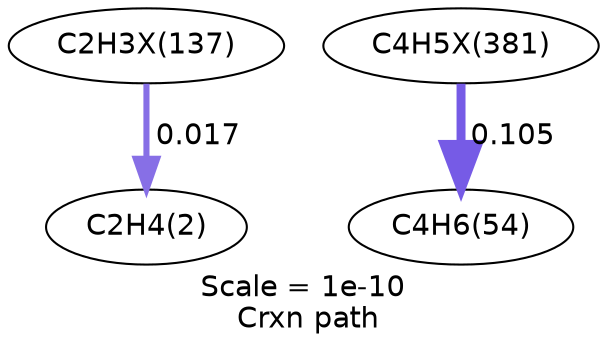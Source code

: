 digraph reaction_paths {
center=1;
s23 -> s5[fontname="Helvetica", style="setlinewidth(2.92)", arrowsize=1.46, color="0.7, 0.517, 0.9"
, label=" 0.017"];
s29 -> s15[fontname="Helvetica", style="setlinewidth(4.3)", arrowsize=2.15, color="0.7, 0.605, 0.9"
, label=" 0.105"];
s5 [ fontname="Helvetica", label="C2H4(2)"];
s15 [ fontname="Helvetica", label="C4H6(54)"];
s23 [ fontname="Helvetica", label="C2H3X(137)"];
s29 [ fontname="Helvetica", label="C4H5X(381)"];
 label = "Scale = 1e-10\l Crxn path";
 fontname = "Helvetica";
}
